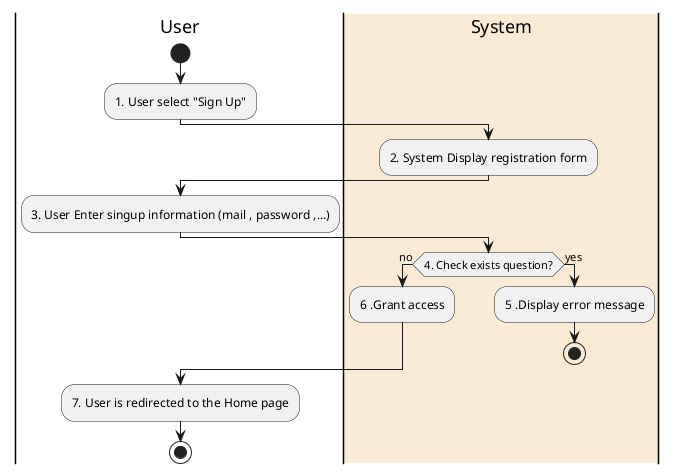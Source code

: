 @startuml
|User|
start
:1. User select "Sign Up";
|#AntiqueWhite|System|
:2. System Display registration form;
|User|
:3. User Enter singup information (mail , password ,...);
|#AntiqueWhite|System|
if (4. Check exists question?) then (no)
  :6 .Grant access;
else (yes)
|#AntiqueWhite|System|
  :5 .Display error message;
  stop
endif
|User|
:7. User is redirected to the Home page;
|User|
stop
@enduml